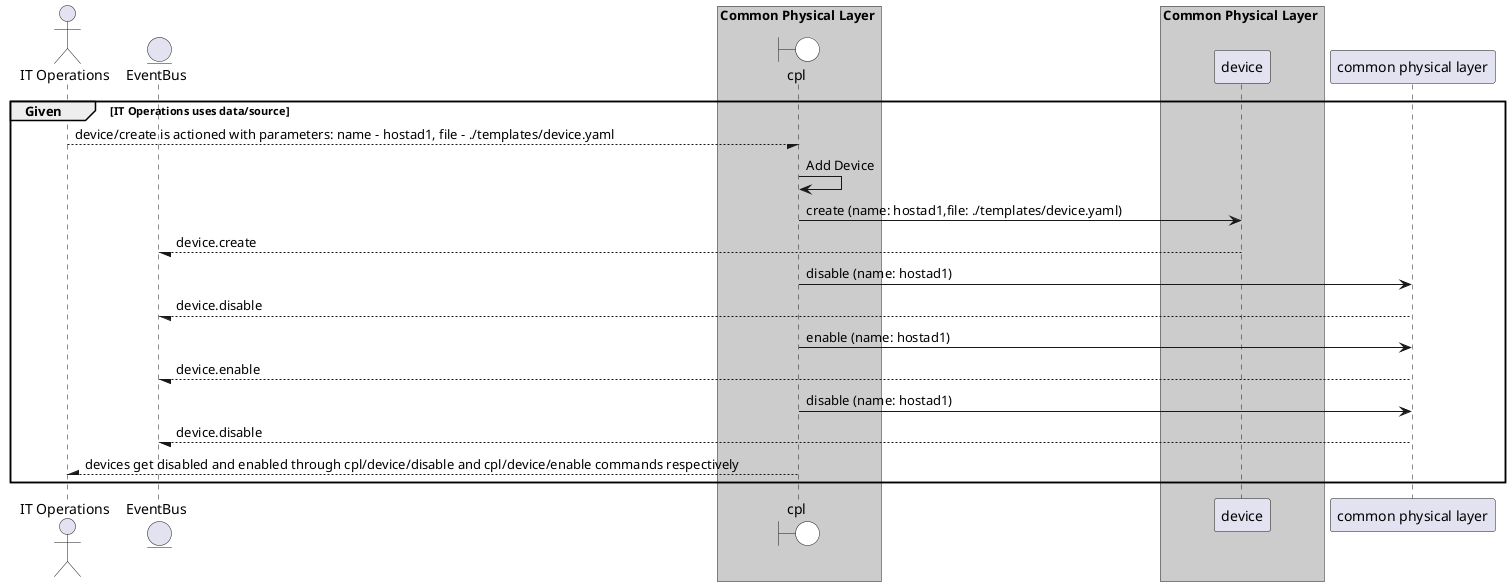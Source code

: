 @startuml


actor "IT Operations"


entity EventBus

box Common Physical Layer #cccccc
    boundary cpl #white
end box


box Common Physical Layer #cccccc
            participant device
    end box

group Given [IT Operations uses data/source]

"IT Operations" --/ cpl: device/create is actioned with parameters: name - hostad1, file - ./templates/device.yaml
"cpl" -> cpl: Add Device

    cpl -> "device": create (name: hostad1,file: ./templates/device.yaml)

    "device" --/ EventBus: device.create

    cpl -> "common physical layer": disable (name: hostad1)

    "common physical layer" --/ EventBus: device.disable

    cpl -> "common physical layer": enable (name: hostad1)

    "common physical layer" --/ EventBus: device.enable

    cpl -> "common physical layer": disable (name: hostad1)

    "common physical layer" --/ EventBus: device.disable



"IT Operations" /-- cpl: devices get disabled and enabled through cpl/device/disable and cpl/device/enable commands respectively


end

@enduml
